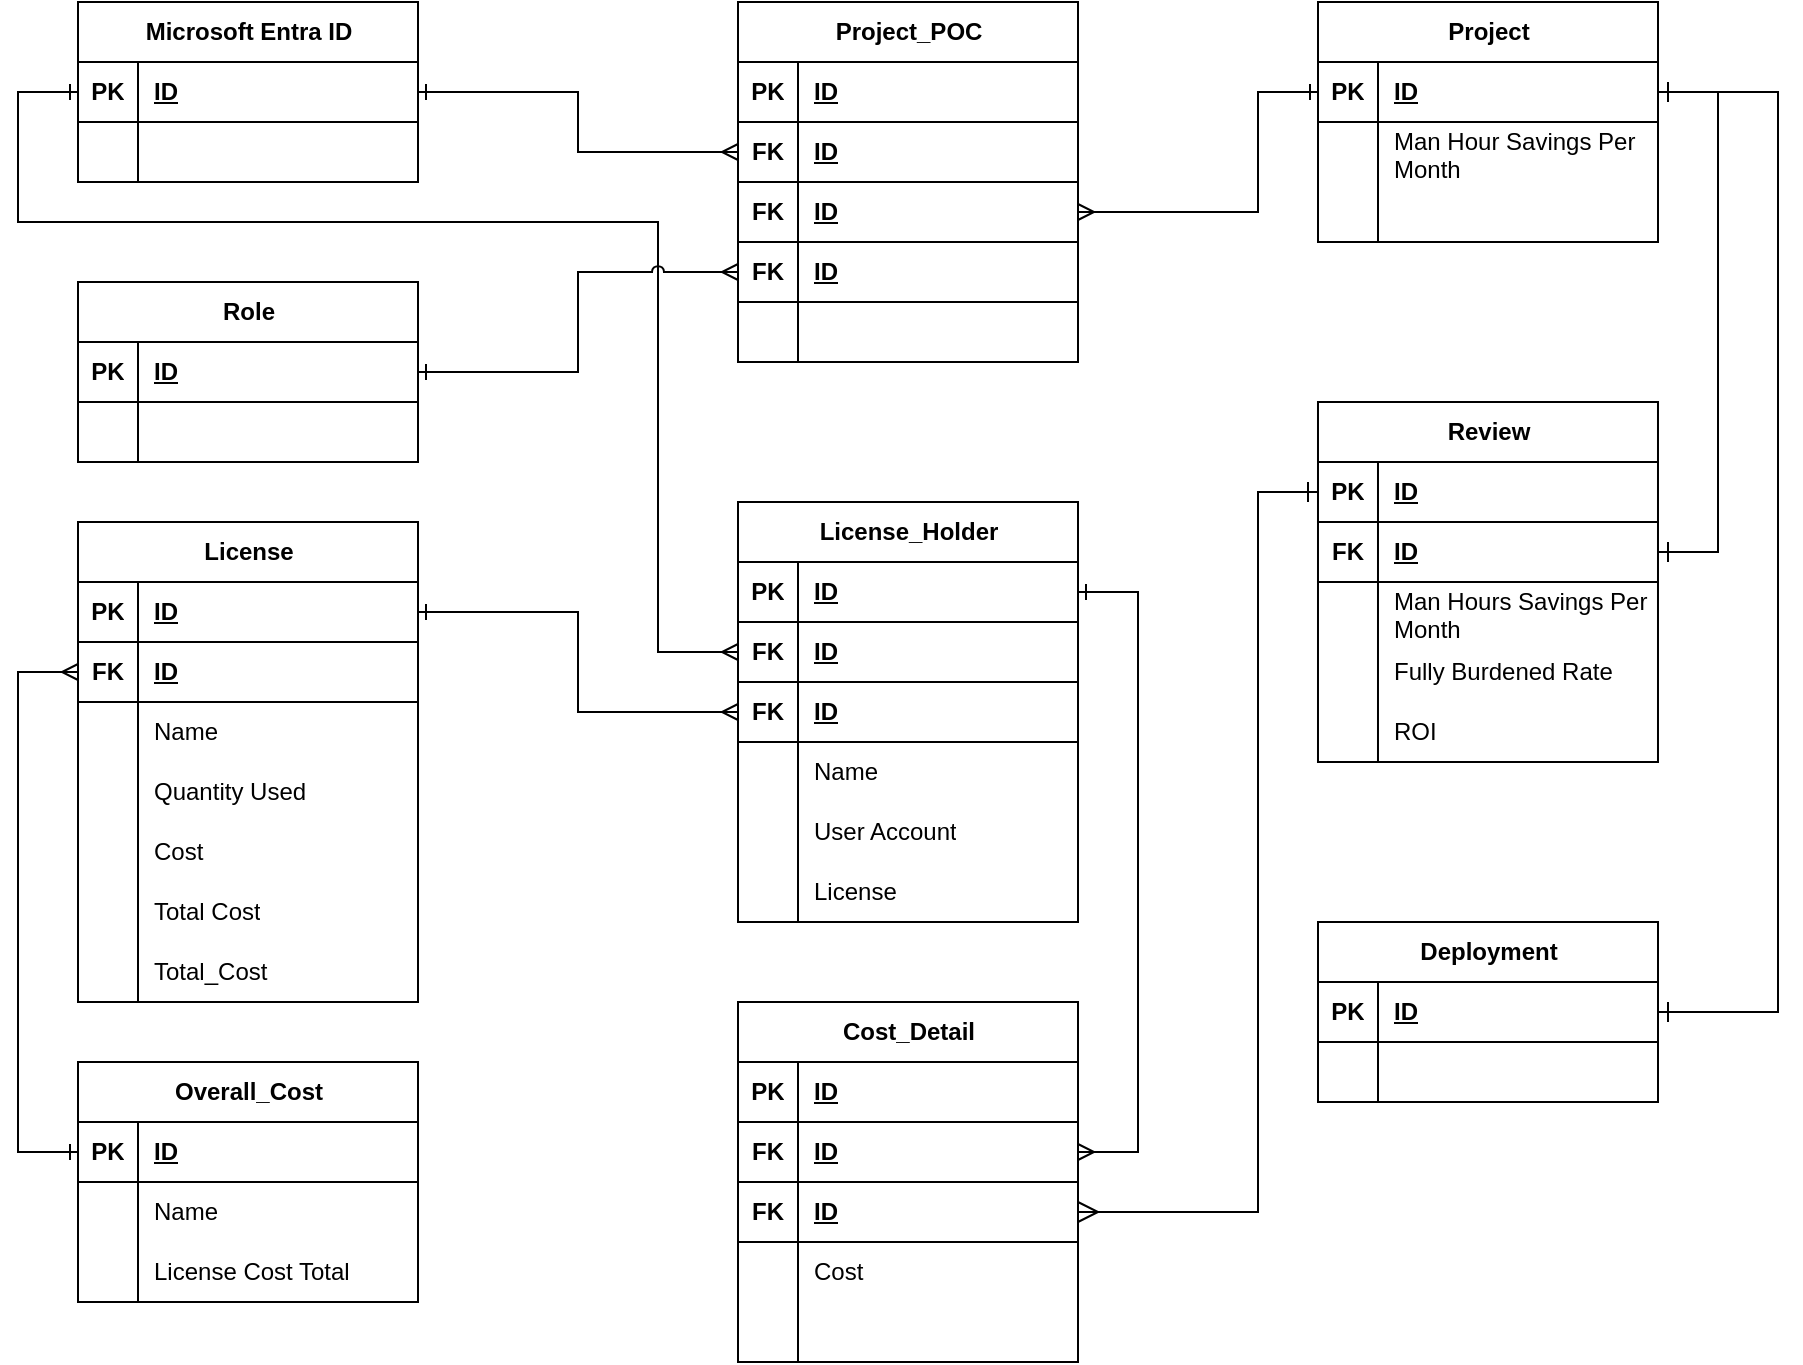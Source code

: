 <mxfile version="28.2.5">
  <diagram name="Option-3y" id="Oap9sGJUQqOdFi8RFt_q">
    <mxGraphModel dx="1584" dy="919" grid="1" gridSize="10" guides="1" tooltips="1" connect="1" arrows="1" fold="1" page="1" pageScale="1" pageWidth="1100" pageHeight="850" background="none" math="0" shadow="0">
      <root>
        <mxCell id="kl5ekgs0BU3b2zaonW8P-0" />
        <mxCell id="kl5ekgs0BU3b2zaonW8P-1" parent="kl5ekgs0BU3b2zaonW8P-0" />
        <mxCell id="kl5ekgs0BU3b2zaonW8P-2" value="Project" style="shape=table;startSize=30;container=1;collapsible=1;childLayout=tableLayout;fixedRows=1;rowLines=0;fontStyle=1;align=center;resizeLast=1;html=1;" parent="kl5ekgs0BU3b2zaonW8P-1" vertex="1">
          <mxGeometry x="690" y="40" width="170" height="120" as="geometry" />
        </mxCell>
        <mxCell id="kl5ekgs0BU3b2zaonW8P-3" value="" style="shape=tableRow;horizontal=0;startSize=0;swimlaneHead=0;swimlaneBody=0;fillColor=none;collapsible=0;dropTarget=0;points=[[0,0.5],[1,0.5]];portConstraint=eastwest;top=0;left=0;right=0;bottom=1;" parent="kl5ekgs0BU3b2zaonW8P-2" vertex="1">
          <mxGeometry y="30" width="170" height="30" as="geometry" />
        </mxCell>
        <mxCell id="kl5ekgs0BU3b2zaonW8P-4" value="PK" style="shape=partialRectangle;connectable=0;fillColor=none;top=0;left=0;bottom=0;right=0;fontStyle=1;overflow=hidden;whiteSpace=wrap;html=1;" parent="kl5ekgs0BU3b2zaonW8P-3" vertex="1">
          <mxGeometry width="30" height="30" as="geometry">
            <mxRectangle width="30" height="30" as="alternateBounds" />
          </mxGeometry>
        </mxCell>
        <mxCell id="kl5ekgs0BU3b2zaonW8P-5" value="ID" style="shape=partialRectangle;connectable=0;fillColor=none;top=0;left=0;bottom=0;right=0;align=left;spacingLeft=6;fontStyle=5;overflow=hidden;whiteSpace=wrap;html=1;" parent="kl5ekgs0BU3b2zaonW8P-3" vertex="1">
          <mxGeometry x="30" width="140" height="30" as="geometry">
            <mxRectangle width="140" height="30" as="alternateBounds" />
          </mxGeometry>
        </mxCell>
        <mxCell id="kl5ekgs0BU3b2zaonW8P-6" value="" style="shape=tableRow;horizontal=0;startSize=0;swimlaneHead=0;swimlaneBody=0;fillColor=none;collapsible=0;dropTarget=0;points=[[0,0.5],[1,0.5]];portConstraint=eastwest;top=0;left=0;right=0;bottom=0;" parent="kl5ekgs0BU3b2zaonW8P-2" vertex="1">
          <mxGeometry y="60" width="170" height="30" as="geometry" />
        </mxCell>
        <mxCell id="kl5ekgs0BU3b2zaonW8P-7" value="" style="shape=partialRectangle;connectable=0;fillColor=none;top=0;left=0;bottom=0;right=0;editable=1;overflow=hidden;whiteSpace=wrap;html=1;" parent="kl5ekgs0BU3b2zaonW8P-6" vertex="1">
          <mxGeometry width="30" height="30" as="geometry">
            <mxRectangle width="30" height="30" as="alternateBounds" />
          </mxGeometry>
        </mxCell>
        <mxCell id="kl5ekgs0BU3b2zaonW8P-8" value="Man Hour Savings Per Month" style="shape=partialRectangle;connectable=0;fillColor=none;top=0;left=0;bottom=0;right=0;align=left;spacingLeft=6;overflow=hidden;whiteSpace=wrap;html=1;" parent="kl5ekgs0BU3b2zaonW8P-6" vertex="1">
          <mxGeometry x="30" width="140" height="30" as="geometry">
            <mxRectangle width="140" height="30" as="alternateBounds" />
          </mxGeometry>
        </mxCell>
        <mxCell id="kl5ekgs0BU3b2zaonW8P-9" value="" style="shape=tableRow;horizontal=0;startSize=0;swimlaneHead=0;swimlaneBody=0;fillColor=none;collapsible=0;dropTarget=0;points=[[0,0.5],[1,0.5]];portConstraint=eastwest;top=0;left=0;right=0;bottom=0;" parent="kl5ekgs0BU3b2zaonW8P-2" vertex="1">
          <mxGeometry y="90" width="170" height="30" as="geometry" />
        </mxCell>
        <mxCell id="kl5ekgs0BU3b2zaonW8P-10" value="" style="shape=partialRectangle;connectable=0;fillColor=none;top=0;left=0;bottom=0;right=0;editable=1;overflow=hidden;whiteSpace=wrap;html=1;" parent="kl5ekgs0BU3b2zaonW8P-9" vertex="1">
          <mxGeometry width="30" height="30" as="geometry">
            <mxRectangle width="30" height="30" as="alternateBounds" />
          </mxGeometry>
        </mxCell>
        <mxCell id="kl5ekgs0BU3b2zaonW8P-11" value="" style="shape=partialRectangle;connectable=0;fillColor=none;top=0;left=0;bottom=0;right=0;align=left;spacingLeft=6;overflow=hidden;whiteSpace=wrap;html=1;" parent="kl5ekgs0BU3b2zaonW8P-9" vertex="1">
          <mxGeometry x="30" width="140" height="30" as="geometry">
            <mxRectangle width="140" height="30" as="alternateBounds" />
          </mxGeometry>
        </mxCell>
        <mxCell id="kl5ekgs0BU3b2zaonW8P-12" value="License" style="shape=table;startSize=30;container=1;collapsible=1;childLayout=tableLayout;fixedRows=1;rowLines=0;fontStyle=1;align=center;resizeLast=1;html=1;" parent="kl5ekgs0BU3b2zaonW8P-1" vertex="1">
          <mxGeometry x="70" y="300" width="170" height="240" as="geometry" />
        </mxCell>
        <mxCell id="kl5ekgs0BU3b2zaonW8P-13" value="" style="shape=tableRow;horizontal=0;startSize=0;swimlaneHead=0;swimlaneBody=0;fillColor=none;collapsible=0;dropTarget=0;points=[[0,0.5],[1,0.5]];portConstraint=eastwest;top=0;left=0;right=0;bottom=1;" parent="kl5ekgs0BU3b2zaonW8P-12" vertex="1">
          <mxGeometry y="30" width="170" height="30" as="geometry" />
        </mxCell>
        <mxCell id="kl5ekgs0BU3b2zaonW8P-14" value="PK" style="shape=partialRectangle;connectable=0;fillColor=none;top=0;left=0;bottom=0;right=0;fontStyle=1;overflow=hidden;whiteSpace=wrap;html=1;" parent="kl5ekgs0BU3b2zaonW8P-13" vertex="1">
          <mxGeometry width="30" height="30" as="geometry">
            <mxRectangle width="30" height="30" as="alternateBounds" />
          </mxGeometry>
        </mxCell>
        <mxCell id="kl5ekgs0BU3b2zaonW8P-15" value="ID" style="shape=partialRectangle;connectable=0;fillColor=none;top=0;left=0;bottom=0;right=0;align=left;spacingLeft=6;fontStyle=5;overflow=hidden;whiteSpace=wrap;html=1;" parent="kl5ekgs0BU3b2zaonW8P-13" vertex="1">
          <mxGeometry x="30" width="140" height="30" as="geometry">
            <mxRectangle width="140" height="30" as="alternateBounds" />
          </mxGeometry>
        </mxCell>
        <mxCell id="O_7zLC0j7dfPT_XWshvf-0" style="shape=tableRow;horizontal=0;startSize=0;swimlaneHead=0;swimlaneBody=0;fillColor=none;collapsible=0;dropTarget=0;points=[[0,0.5],[1,0.5]];portConstraint=eastwest;top=0;left=0;right=0;bottom=1;" parent="kl5ekgs0BU3b2zaonW8P-12" vertex="1">
          <mxGeometry y="60" width="170" height="30" as="geometry" />
        </mxCell>
        <mxCell id="O_7zLC0j7dfPT_XWshvf-1" value="FK" style="shape=partialRectangle;connectable=0;fillColor=none;top=0;left=0;bottom=0;right=0;fontStyle=1;overflow=hidden;whiteSpace=wrap;html=1;" parent="O_7zLC0j7dfPT_XWshvf-0" vertex="1">
          <mxGeometry width="30" height="30" as="geometry">
            <mxRectangle width="30" height="30" as="alternateBounds" />
          </mxGeometry>
        </mxCell>
        <mxCell id="O_7zLC0j7dfPT_XWshvf-2" value="ID" style="shape=partialRectangle;connectable=0;fillColor=none;top=0;left=0;bottom=0;right=0;align=left;spacingLeft=6;fontStyle=5;overflow=hidden;whiteSpace=wrap;html=1;" parent="O_7zLC0j7dfPT_XWshvf-0" vertex="1">
          <mxGeometry x="30" width="140" height="30" as="geometry">
            <mxRectangle width="140" height="30" as="alternateBounds" />
          </mxGeometry>
        </mxCell>
        <mxCell id="kl5ekgs0BU3b2zaonW8P-16" value="" style="shape=tableRow;horizontal=0;startSize=0;swimlaneHead=0;swimlaneBody=0;fillColor=none;collapsible=0;dropTarget=0;points=[[0,0.5],[1,0.5]];portConstraint=eastwest;top=0;left=0;right=0;bottom=0;" parent="kl5ekgs0BU3b2zaonW8P-12" vertex="1">
          <mxGeometry y="90" width="170" height="30" as="geometry" />
        </mxCell>
        <mxCell id="kl5ekgs0BU3b2zaonW8P-17" value="" style="shape=partialRectangle;connectable=0;fillColor=none;top=0;left=0;bottom=0;right=0;editable=1;overflow=hidden;whiteSpace=wrap;html=1;" parent="kl5ekgs0BU3b2zaonW8P-16" vertex="1">
          <mxGeometry width="30" height="30" as="geometry">
            <mxRectangle width="30" height="30" as="alternateBounds" />
          </mxGeometry>
        </mxCell>
        <mxCell id="kl5ekgs0BU3b2zaonW8P-18" value="Name" style="shape=partialRectangle;connectable=0;fillColor=none;top=0;left=0;bottom=0;right=0;align=left;spacingLeft=6;overflow=hidden;whiteSpace=wrap;html=1;" parent="kl5ekgs0BU3b2zaonW8P-16" vertex="1">
          <mxGeometry x="30" width="140" height="30" as="geometry">
            <mxRectangle width="140" height="30" as="alternateBounds" />
          </mxGeometry>
        </mxCell>
        <mxCell id="O_7zLC0j7dfPT_XWshvf-4" style="shape=tableRow;horizontal=0;startSize=0;swimlaneHead=0;swimlaneBody=0;fillColor=none;collapsible=0;dropTarget=0;points=[[0,0.5],[1,0.5]];portConstraint=eastwest;top=0;left=0;right=0;bottom=0;" parent="kl5ekgs0BU3b2zaonW8P-12" vertex="1">
          <mxGeometry y="120" width="170" height="30" as="geometry" />
        </mxCell>
        <mxCell id="O_7zLC0j7dfPT_XWshvf-5" style="shape=partialRectangle;connectable=0;fillColor=none;top=0;left=0;bottom=0;right=0;editable=1;overflow=hidden;whiteSpace=wrap;html=1;" parent="O_7zLC0j7dfPT_XWshvf-4" vertex="1">
          <mxGeometry width="30" height="30" as="geometry">
            <mxRectangle width="30" height="30" as="alternateBounds" />
          </mxGeometry>
        </mxCell>
        <mxCell id="O_7zLC0j7dfPT_XWshvf-6" value="Quantity Used" style="shape=partialRectangle;connectable=0;fillColor=none;top=0;left=0;bottom=0;right=0;align=left;spacingLeft=6;overflow=hidden;whiteSpace=wrap;html=1;" parent="O_7zLC0j7dfPT_XWshvf-4" vertex="1">
          <mxGeometry x="30" width="140" height="30" as="geometry">
            <mxRectangle width="140" height="30" as="alternateBounds" />
          </mxGeometry>
        </mxCell>
        <mxCell id="kl5ekgs0BU3b2zaonW8P-19" value="" style="shape=tableRow;horizontal=0;startSize=0;swimlaneHead=0;swimlaneBody=0;fillColor=none;collapsible=0;dropTarget=0;points=[[0,0.5],[1,0.5]];portConstraint=eastwest;top=0;left=0;right=0;bottom=0;" parent="kl5ekgs0BU3b2zaonW8P-12" vertex="1">
          <mxGeometry y="150" width="170" height="30" as="geometry" />
        </mxCell>
        <mxCell id="kl5ekgs0BU3b2zaonW8P-20" value="" style="shape=partialRectangle;connectable=0;fillColor=none;top=0;left=0;bottom=0;right=0;editable=1;overflow=hidden;whiteSpace=wrap;html=1;" parent="kl5ekgs0BU3b2zaonW8P-19" vertex="1">
          <mxGeometry width="30" height="30" as="geometry">
            <mxRectangle width="30" height="30" as="alternateBounds" />
          </mxGeometry>
        </mxCell>
        <mxCell id="kl5ekgs0BU3b2zaonW8P-21" value="Cost" style="shape=partialRectangle;connectable=0;fillColor=none;top=0;left=0;bottom=0;right=0;align=left;spacingLeft=6;overflow=hidden;whiteSpace=wrap;html=1;" parent="kl5ekgs0BU3b2zaonW8P-19" vertex="1">
          <mxGeometry x="30" width="140" height="30" as="geometry">
            <mxRectangle width="140" height="30" as="alternateBounds" />
          </mxGeometry>
        </mxCell>
        <mxCell id="O_7zLC0j7dfPT_XWshvf-10" style="shape=tableRow;horizontal=0;startSize=0;swimlaneHead=0;swimlaneBody=0;fillColor=none;collapsible=0;dropTarget=0;points=[[0,0.5],[1,0.5]];portConstraint=eastwest;top=0;left=0;right=0;bottom=0;" parent="kl5ekgs0BU3b2zaonW8P-12" vertex="1">
          <mxGeometry y="180" width="170" height="30" as="geometry" />
        </mxCell>
        <mxCell id="O_7zLC0j7dfPT_XWshvf-11" style="shape=partialRectangle;connectable=0;fillColor=none;top=0;left=0;bottom=0;right=0;editable=1;overflow=hidden;whiteSpace=wrap;html=1;" parent="O_7zLC0j7dfPT_XWshvf-10" vertex="1">
          <mxGeometry width="30" height="30" as="geometry">
            <mxRectangle width="30" height="30" as="alternateBounds" />
          </mxGeometry>
        </mxCell>
        <mxCell id="O_7zLC0j7dfPT_XWshvf-12" value="Total Cost" style="shape=partialRectangle;connectable=0;fillColor=none;top=0;left=0;bottom=0;right=0;align=left;spacingLeft=6;overflow=hidden;whiteSpace=wrap;html=1;" parent="O_7zLC0j7dfPT_XWshvf-10" vertex="1">
          <mxGeometry x="30" width="140" height="30" as="geometry">
            <mxRectangle width="140" height="30" as="alternateBounds" />
          </mxGeometry>
        </mxCell>
        <mxCell id="EAnNkLxhPNdxKwmUim1h-0" style="shape=tableRow;horizontal=0;startSize=0;swimlaneHead=0;swimlaneBody=0;fillColor=none;collapsible=0;dropTarget=0;points=[[0,0.5],[1,0.5]];portConstraint=eastwest;top=0;left=0;right=0;bottom=0;" parent="kl5ekgs0BU3b2zaonW8P-12" vertex="1">
          <mxGeometry y="210" width="170" height="30" as="geometry" />
        </mxCell>
        <mxCell id="EAnNkLxhPNdxKwmUim1h-1" style="shape=partialRectangle;connectable=0;fillColor=none;top=0;left=0;bottom=0;right=0;editable=1;overflow=hidden;whiteSpace=wrap;html=1;" parent="EAnNkLxhPNdxKwmUim1h-0" vertex="1">
          <mxGeometry width="30" height="30" as="geometry">
            <mxRectangle width="30" height="30" as="alternateBounds" />
          </mxGeometry>
        </mxCell>
        <mxCell id="EAnNkLxhPNdxKwmUim1h-2" value="Total_Cost" style="shape=partialRectangle;connectable=0;fillColor=none;top=0;left=0;bottom=0;right=0;align=left;spacingLeft=6;overflow=hidden;whiteSpace=wrap;html=1;" parent="EAnNkLxhPNdxKwmUim1h-0" vertex="1">
          <mxGeometry x="30" width="140" height="30" as="geometry">
            <mxRectangle width="140" height="30" as="alternateBounds" />
          </mxGeometry>
        </mxCell>
        <mxCell id="kl5ekgs0BU3b2zaonW8P-22" value="Cost_Detail" style="shape=table;startSize=30;container=1;collapsible=1;childLayout=tableLayout;fixedRows=1;rowLines=0;fontStyle=1;align=center;resizeLast=1;html=1;" parent="kl5ekgs0BU3b2zaonW8P-1" vertex="1">
          <mxGeometry x="400" y="540" width="170" height="180" as="geometry">
            <mxRectangle x="40" y="240" width="120" height="30" as="alternateBounds" />
          </mxGeometry>
        </mxCell>
        <mxCell id="kl5ekgs0BU3b2zaonW8P-23" value="" style="shape=tableRow;horizontal=0;startSize=0;swimlaneHead=0;swimlaneBody=0;fillColor=none;collapsible=0;dropTarget=0;points=[[0,0.5],[1,0.5]];portConstraint=eastwest;top=0;left=0;right=0;bottom=1;" parent="kl5ekgs0BU3b2zaonW8P-22" vertex="1">
          <mxGeometry y="30" width="170" height="30" as="geometry" />
        </mxCell>
        <mxCell id="kl5ekgs0BU3b2zaonW8P-24" value="PK" style="shape=partialRectangle;connectable=0;fillColor=none;top=0;left=0;bottom=0;right=0;fontStyle=1;overflow=hidden;whiteSpace=wrap;html=1;" parent="kl5ekgs0BU3b2zaonW8P-23" vertex="1">
          <mxGeometry width="30" height="30" as="geometry">
            <mxRectangle width="30" height="30" as="alternateBounds" />
          </mxGeometry>
        </mxCell>
        <mxCell id="kl5ekgs0BU3b2zaonW8P-25" value="ID" style="shape=partialRectangle;connectable=0;fillColor=none;top=0;left=0;bottom=0;right=0;align=left;spacingLeft=6;fontStyle=5;overflow=hidden;whiteSpace=wrap;html=1;" parent="kl5ekgs0BU3b2zaonW8P-23" vertex="1">
          <mxGeometry x="30" width="140" height="30" as="geometry">
            <mxRectangle width="140" height="30" as="alternateBounds" />
          </mxGeometry>
        </mxCell>
        <mxCell id="kl5ekgs0BU3b2zaonW8P-26" value="" style="shape=tableRow;horizontal=0;startSize=0;swimlaneHead=0;swimlaneBody=0;fillColor=none;collapsible=0;dropTarget=0;points=[[0,0.5],[1,0.5]];portConstraint=eastwest;top=0;left=0;right=0;bottom=1;" parent="kl5ekgs0BU3b2zaonW8P-22" vertex="1">
          <mxGeometry y="60" width="170" height="30" as="geometry" />
        </mxCell>
        <mxCell id="kl5ekgs0BU3b2zaonW8P-27" value="FK" style="shape=partialRectangle;connectable=0;fillColor=none;top=0;left=0;bottom=0;right=0;fontStyle=1;overflow=hidden;whiteSpace=wrap;html=1;" parent="kl5ekgs0BU3b2zaonW8P-26" vertex="1">
          <mxGeometry width="30" height="30" as="geometry">
            <mxRectangle width="30" height="30" as="alternateBounds" />
          </mxGeometry>
        </mxCell>
        <mxCell id="kl5ekgs0BU3b2zaonW8P-28" value="ID" style="shape=partialRectangle;connectable=0;fillColor=none;top=0;left=0;bottom=0;right=0;align=left;spacingLeft=6;fontStyle=5;overflow=hidden;whiteSpace=wrap;html=1;" parent="kl5ekgs0BU3b2zaonW8P-26" vertex="1">
          <mxGeometry x="30" width="140" height="30" as="geometry">
            <mxRectangle width="140" height="30" as="alternateBounds" />
          </mxGeometry>
        </mxCell>
        <mxCell id="kl5ekgs0BU3b2zaonW8P-35" style="shape=tableRow;horizontal=0;startSize=0;swimlaneHead=0;swimlaneBody=0;fillColor=none;collapsible=0;dropTarget=0;points=[[0,0.5],[1,0.5]];portConstraint=eastwest;top=0;left=0;right=0;bottom=1;" parent="kl5ekgs0BU3b2zaonW8P-22" vertex="1">
          <mxGeometry y="90" width="170" height="30" as="geometry" />
        </mxCell>
        <mxCell id="kl5ekgs0BU3b2zaonW8P-36" value="FK" style="shape=partialRectangle;connectable=0;fillColor=none;top=0;left=0;bottom=0;right=0;fontStyle=1;overflow=hidden;whiteSpace=wrap;html=1;" parent="kl5ekgs0BU3b2zaonW8P-35" vertex="1">
          <mxGeometry width="30" height="30" as="geometry">
            <mxRectangle width="30" height="30" as="alternateBounds" />
          </mxGeometry>
        </mxCell>
        <mxCell id="kl5ekgs0BU3b2zaonW8P-37" value="ID" style="shape=partialRectangle;connectable=0;fillColor=none;top=0;left=0;bottom=0;right=0;align=left;spacingLeft=6;fontStyle=5;overflow=hidden;whiteSpace=wrap;html=1;" parent="kl5ekgs0BU3b2zaonW8P-35" vertex="1">
          <mxGeometry x="30" width="140" height="30" as="geometry">
            <mxRectangle width="140" height="30" as="alternateBounds" />
          </mxGeometry>
        </mxCell>
        <mxCell id="kl5ekgs0BU3b2zaonW8P-38" style="shape=tableRow;horizontal=0;startSize=0;swimlaneHead=0;swimlaneBody=0;fillColor=none;collapsible=0;dropTarget=0;points=[[0,0.5],[1,0.5]];portConstraint=eastwest;top=0;left=0;right=0;bottom=0;" parent="kl5ekgs0BU3b2zaonW8P-22" vertex="1">
          <mxGeometry y="120" width="170" height="30" as="geometry" />
        </mxCell>
        <mxCell id="kl5ekgs0BU3b2zaonW8P-39" style="shape=partialRectangle;connectable=0;fillColor=none;top=0;left=0;bottom=0;right=0;editable=1;overflow=hidden;whiteSpace=wrap;html=1;" parent="kl5ekgs0BU3b2zaonW8P-38" vertex="1">
          <mxGeometry width="30" height="30" as="geometry">
            <mxRectangle width="30" height="30" as="alternateBounds" />
          </mxGeometry>
        </mxCell>
        <mxCell id="kl5ekgs0BU3b2zaonW8P-40" value="Cost" style="shape=partialRectangle;connectable=0;fillColor=none;top=0;left=0;bottom=0;right=0;align=left;spacingLeft=6;overflow=hidden;whiteSpace=wrap;html=1;" parent="kl5ekgs0BU3b2zaonW8P-38" vertex="1">
          <mxGeometry x="30" width="140" height="30" as="geometry">
            <mxRectangle width="140" height="30" as="alternateBounds" />
          </mxGeometry>
        </mxCell>
        <mxCell id="oGT5LIUMGiQU9LV2iAEm-4" style="shape=tableRow;horizontal=0;startSize=0;swimlaneHead=0;swimlaneBody=0;fillColor=none;collapsible=0;dropTarget=0;points=[[0,0.5],[1,0.5]];portConstraint=eastwest;top=0;left=0;right=0;bottom=0;" vertex="1" parent="kl5ekgs0BU3b2zaonW8P-22">
          <mxGeometry y="150" width="170" height="30" as="geometry" />
        </mxCell>
        <mxCell id="oGT5LIUMGiQU9LV2iAEm-5" style="shape=partialRectangle;connectable=0;fillColor=none;top=0;left=0;bottom=0;right=0;editable=1;overflow=hidden;whiteSpace=wrap;html=1;" vertex="1" parent="oGT5LIUMGiQU9LV2iAEm-4">
          <mxGeometry width="30" height="30" as="geometry">
            <mxRectangle width="30" height="30" as="alternateBounds" />
          </mxGeometry>
        </mxCell>
        <mxCell id="oGT5LIUMGiQU9LV2iAEm-6" style="shape=partialRectangle;connectable=0;fillColor=none;top=0;left=0;bottom=0;right=0;align=left;spacingLeft=6;overflow=hidden;whiteSpace=wrap;html=1;" vertex="1" parent="oGT5LIUMGiQU9LV2iAEm-4">
          <mxGeometry x="30" width="140" height="30" as="geometry">
            <mxRectangle width="140" height="30" as="alternateBounds" />
          </mxGeometry>
        </mxCell>
        <mxCell id="kl5ekgs0BU3b2zaonW8P-41" value="Microsoft Entra ID" style="shape=table;startSize=30;container=1;collapsible=1;childLayout=tableLayout;fixedRows=1;rowLines=0;fontStyle=1;align=center;resizeLast=1;html=1;" parent="kl5ekgs0BU3b2zaonW8P-1" vertex="1">
          <mxGeometry x="70" y="40" width="170" height="90" as="geometry" />
        </mxCell>
        <mxCell id="kl5ekgs0BU3b2zaonW8P-42" value="" style="shape=tableRow;horizontal=0;startSize=0;swimlaneHead=0;swimlaneBody=0;fillColor=none;collapsible=0;dropTarget=0;points=[[0,0.5],[1,0.5]];portConstraint=eastwest;top=0;left=0;right=0;bottom=1;" parent="kl5ekgs0BU3b2zaonW8P-41" vertex="1">
          <mxGeometry y="30" width="170" height="30" as="geometry" />
        </mxCell>
        <mxCell id="kl5ekgs0BU3b2zaonW8P-43" value="PK" style="shape=partialRectangle;connectable=0;fillColor=none;top=0;left=0;bottom=0;right=0;fontStyle=1;overflow=hidden;whiteSpace=wrap;html=1;" parent="kl5ekgs0BU3b2zaonW8P-42" vertex="1">
          <mxGeometry width="30" height="30" as="geometry">
            <mxRectangle width="30" height="30" as="alternateBounds" />
          </mxGeometry>
        </mxCell>
        <mxCell id="kl5ekgs0BU3b2zaonW8P-44" value="ID" style="shape=partialRectangle;connectable=0;fillColor=none;top=0;left=0;bottom=0;right=0;align=left;spacingLeft=6;fontStyle=5;overflow=hidden;whiteSpace=wrap;html=1;" parent="kl5ekgs0BU3b2zaonW8P-42" vertex="1">
          <mxGeometry x="30" width="140" height="30" as="geometry">
            <mxRectangle width="140" height="30" as="alternateBounds" />
          </mxGeometry>
        </mxCell>
        <mxCell id="kl5ekgs0BU3b2zaonW8P-48" value="" style="shape=tableRow;horizontal=0;startSize=0;swimlaneHead=0;swimlaneBody=0;fillColor=none;collapsible=0;dropTarget=0;points=[[0,0.5],[1,0.5]];portConstraint=eastwest;top=0;left=0;right=0;bottom=0;" parent="kl5ekgs0BU3b2zaonW8P-41" vertex="1">
          <mxGeometry y="60" width="170" height="30" as="geometry" />
        </mxCell>
        <mxCell id="kl5ekgs0BU3b2zaonW8P-49" value="" style="shape=partialRectangle;connectable=0;fillColor=none;top=0;left=0;bottom=0;right=0;editable=1;overflow=hidden;whiteSpace=wrap;html=1;" parent="kl5ekgs0BU3b2zaonW8P-48" vertex="1">
          <mxGeometry width="30" height="30" as="geometry">
            <mxRectangle width="30" height="30" as="alternateBounds" />
          </mxGeometry>
        </mxCell>
        <mxCell id="kl5ekgs0BU3b2zaonW8P-50" value="" style="shape=partialRectangle;connectable=0;fillColor=none;top=0;left=0;bottom=0;right=0;align=left;spacingLeft=6;overflow=hidden;whiteSpace=wrap;html=1;" parent="kl5ekgs0BU3b2zaonW8P-48" vertex="1">
          <mxGeometry x="30" width="140" height="30" as="geometry">
            <mxRectangle width="140" height="30" as="alternateBounds" />
          </mxGeometry>
        </mxCell>
        <mxCell id="kl5ekgs0BU3b2zaonW8P-51" value="Deployment" style="shape=table;startSize=30;container=1;collapsible=1;childLayout=tableLayout;fixedRows=1;rowLines=0;fontStyle=1;align=center;resizeLast=1;html=1;" parent="kl5ekgs0BU3b2zaonW8P-1" vertex="1">
          <mxGeometry x="690" y="500" width="170" height="90" as="geometry">
            <mxRectangle x="40" y="240" width="120" height="30" as="alternateBounds" />
          </mxGeometry>
        </mxCell>
        <mxCell id="kl5ekgs0BU3b2zaonW8P-52" style="shape=tableRow;horizontal=0;startSize=0;swimlaneHead=0;swimlaneBody=0;fillColor=none;collapsible=0;dropTarget=0;points=[[0,0.5],[1,0.5]];portConstraint=eastwest;top=0;left=0;right=0;bottom=1;" parent="kl5ekgs0BU3b2zaonW8P-51" vertex="1">
          <mxGeometry y="30" width="170" height="30" as="geometry" />
        </mxCell>
        <mxCell id="kl5ekgs0BU3b2zaonW8P-53" value="PK" style="shape=partialRectangle;connectable=0;fillColor=none;top=0;left=0;bottom=0;right=0;fontStyle=1;overflow=hidden;whiteSpace=wrap;html=1;" parent="kl5ekgs0BU3b2zaonW8P-52" vertex="1">
          <mxGeometry width="30" height="30" as="geometry">
            <mxRectangle width="30" height="30" as="alternateBounds" />
          </mxGeometry>
        </mxCell>
        <mxCell id="kl5ekgs0BU3b2zaonW8P-54" value="ID" style="shape=partialRectangle;connectable=0;fillColor=none;top=0;left=0;bottom=0;right=0;align=left;spacingLeft=6;fontStyle=5;overflow=hidden;whiteSpace=wrap;html=1;" parent="kl5ekgs0BU3b2zaonW8P-52" vertex="1">
          <mxGeometry x="30" width="140" height="30" as="geometry">
            <mxRectangle width="140" height="30" as="alternateBounds" />
          </mxGeometry>
        </mxCell>
        <mxCell id="kl5ekgs0BU3b2zaonW8P-61" value="" style="shape=tableRow;horizontal=0;startSize=0;swimlaneHead=0;swimlaneBody=0;fillColor=none;collapsible=0;dropTarget=0;points=[[0,0.5],[1,0.5]];portConstraint=eastwest;top=0;left=0;right=0;bottom=0;" parent="kl5ekgs0BU3b2zaonW8P-51" vertex="1">
          <mxGeometry y="60" width="170" height="30" as="geometry" />
        </mxCell>
        <mxCell id="kl5ekgs0BU3b2zaonW8P-62" value="" style="shape=partialRectangle;connectable=0;fillColor=none;top=0;left=0;bottom=0;right=0;editable=1;overflow=hidden;whiteSpace=wrap;html=1;" parent="kl5ekgs0BU3b2zaonW8P-61" vertex="1">
          <mxGeometry width="30" height="30" as="geometry">
            <mxRectangle width="30" height="30" as="alternateBounds" />
          </mxGeometry>
        </mxCell>
        <mxCell id="kl5ekgs0BU3b2zaonW8P-63" value="" style="shape=partialRectangle;connectable=0;fillColor=none;top=0;left=0;bottom=0;right=0;align=left;spacingLeft=6;overflow=hidden;whiteSpace=wrap;html=1;" parent="kl5ekgs0BU3b2zaonW8P-61" vertex="1">
          <mxGeometry x="30" width="140" height="30" as="geometry">
            <mxRectangle width="140" height="30" as="alternateBounds" />
          </mxGeometry>
        </mxCell>
        <mxCell id="kl5ekgs0BU3b2zaonW8P-64" style="edgeStyle=orthogonalEdgeStyle;rounded=0;orthogonalLoop=1;jettySize=auto;html=1;exitX=1;exitY=0.5;exitDx=0;exitDy=0;endArrow=ERone;endFill=0;startArrow=ERmany;startFill=0;entryX=1;entryY=0.5;entryDx=0;entryDy=0;" parent="kl5ekgs0BU3b2zaonW8P-1" source="kl5ekgs0BU3b2zaonW8P-26" target="ROMQ_5JX6WxLcZX3fggJ-10" edge="1">
          <mxGeometry relative="1" as="geometry">
            <mxPoint x="615.06" y="550" as="sourcePoint" />
            <mxPoint x="690" y="330" as="targetPoint" />
            <Array as="points">
              <mxPoint x="600" y="615" />
              <mxPoint x="600" y="335" />
            </Array>
          </mxGeometry>
        </mxCell>
        <mxCell id="kl5ekgs0BU3b2zaonW8P-65" style="edgeStyle=orthogonalEdgeStyle;rounded=0;orthogonalLoop=1;jettySize=auto;html=1;endArrow=ERone;endFill=0;startArrow=ERmany;startFill=0;exitX=0;exitY=0.5;exitDx=0;exitDy=0;strokeColor=default;jumpStyle=arc;entryX=0;entryY=0.5;entryDx=0;entryDy=0;" parent="kl5ekgs0BU3b2zaonW8P-1" source="ROMQ_5JX6WxLcZX3fggJ-19" target="kl5ekgs0BU3b2zaonW8P-42" edge="1">
          <mxGeometry relative="1" as="geometry">
            <Array as="points">
              <mxPoint x="360" y="365" />
              <mxPoint x="360" y="150" />
              <mxPoint x="40" y="150" />
              <mxPoint x="40" y="85" />
            </Array>
            <mxPoint x="40" y="160" as="targetPoint" />
          </mxGeometry>
        </mxCell>
        <mxCell id="kl5ekgs0BU3b2zaonW8P-66" value="Review" style="shape=table;startSize=30;container=1;collapsible=1;childLayout=tableLayout;fixedRows=1;rowLines=0;fontStyle=1;align=center;resizeLast=1;html=1;" parent="kl5ekgs0BU3b2zaonW8P-1" vertex="1">
          <mxGeometry x="689.996" y="240" width="170" height="180" as="geometry" />
        </mxCell>
        <mxCell id="kl5ekgs0BU3b2zaonW8P-67" value="" style="shape=tableRow;horizontal=0;startSize=0;swimlaneHead=0;swimlaneBody=0;fillColor=none;collapsible=0;dropTarget=0;points=[[0,0.5],[1,0.5]];portConstraint=eastwest;top=0;left=0;right=0;bottom=1;" parent="kl5ekgs0BU3b2zaonW8P-66" vertex="1">
          <mxGeometry y="30" width="170" height="30" as="geometry" />
        </mxCell>
        <mxCell id="kl5ekgs0BU3b2zaonW8P-68" value="PK" style="shape=partialRectangle;connectable=0;fillColor=none;top=0;left=0;bottom=0;right=0;fontStyle=1;overflow=hidden;whiteSpace=wrap;html=1;" parent="kl5ekgs0BU3b2zaonW8P-67" vertex="1">
          <mxGeometry width="30" height="30" as="geometry">
            <mxRectangle width="30" height="30" as="alternateBounds" />
          </mxGeometry>
        </mxCell>
        <mxCell id="kl5ekgs0BU3b2zaonW8P-69" value="ID" style="shape=partialRectangle;connectable=0;fillColor=none;top=0;left=0;bottom=0;right=0;align=left;spacingLeft=6;fontStyle=5;overflow=hidden;whiteSpace=wrap;html=1;" parent="kl5ekgs0BU3b2zaonW8P-67" vertex="1">
          <mxGeometry x="30" width="140" height="30" as="geometry">
            <mxRectangle width="140" height="30" as="alternateBounds" />
          </mxGeometry>
        </mxCell>
        <mxCell id="ROMQ_5JX6WxLcZX3fggJ-0" style="shape=tableRow;horizontal=0;startSize=0;swimlaneHead=0;swimlaneBody=0;fillColor=none;collapsible=0;dropTarget=0;points=[[0,0.5],[1,0.5]];portConstraint=eastwest;top=0;left=0;right=0;bottom=1;" parent="kl5ekgs0BU3b2zaonW8P-66" vertex="1">
          <mxGeometry y="60" width="170" height="30" as="geometry" />
        </mxCell>
        <mxCell id="ROMQ_5JX6WxLcZX3fggJ-1" value="FK" style="shape=partialRectangle;connectable=0;fillColor=none;top=0;left=0;bottom=0;right=0;fontStyle=1;overflow=hidden;whiteSpace=wrap;html=1;" parent="ROMQ_5JX6WxLcZX3fggJ-0" vertex="1">
          <mxGeometry width="30" height="30" as="geometry">
            <mxRectangle width="30" height="30" as="alternateBounds" />
          </mxGeometry>
        </mxCell>
        <mxCell id="ROMQ_5JX6WxLcZX3fggJ-2" value="ID" style="shape=partialRectangle;connectable=0;fillColor=none;top=0;left=0;bottom=0;right=0;align=left;spacingLeft=6;fontStyle=5;overflow=hidden;whiteSpace=wrap;html=1;" parent="ROMQ_5JX6WxLcZX3fggJ-0" vertex="1">
          <mxGeometry x="30" width="140" height="30" as="geometry">
            <mxRectangle width="140" height="30" as="alternateBounds" />
          </mxGeometry>
        </mxCell>
        <mxCell id="oGT5LIUMGiQU9LV2iAEm-0" style="shape=tableRow;horizontal=0;startSize=0;swimlaneHead=0;swimlaneBody=0;fillColor=none;collapsible=0;dropTarget=0;points=[[0,0.5],[1,0.5]];portConstraint=eastwest;top=0;left=0;right=0;bottom=0;" vertex="1" parent="kl5ekgs0BU3b2zaonW8P-66">
          <mxGeometry y="90" width="170" height="30" as="geometry" />
        </mxCell>
        <mxCell id="oGT5LIUMGiQU9LV2iAEm-1" style="shape=partialRectangle;connectable=0;fillColor=none;top=0;left=0;bottom=0;right=0;editable=1;overflow=hidden;whiteSpace=wrap;html=1;" vertex="1" parent="oGT5LIUMGiQU9LV2iAEm-0">
          <mxGeometry width="30" height="30" as="geometry">
            <mxRectangle width="30" height="30" as="alternateBounds" />
          </mxGeometry>
        </mxCell>
        <mxCell id="oGT5LIUMGiQU9LV2iAEm-2" value="Man Hours Savings Per Month" style="shape=partialRectangle;connectable=0;fillColor=none;top=0;left=0;bottom=0;right=0;align=left;spacingLeft=6;overflow=hidden;whiteSpace=wrap;html=1;" vertex="1" parent="oGT5LIUMGiQU9LV2iAEm-0">
          <mxGeometry x="30" width="140" height="30" as="geometry">
            <mxRectangle width="140" height="30" as="alternateBounds" />
          </mxGeometry>
        </mxCell>
        <mxCell id="kl5ekgs0BU3b2zaonW8P-70" value="" style="shape=tableRow;horizontal=0;startSize=0;swimlaneHead=0;swimlaneBody=0;fillColor=none;collapsible=0;dropTarget=0;points=[[0,0.5],[1,0.5]];portConstraint=eastwest;top=0;left=0;right=0;bottom=0;" parent="kl5ekgs0BU3b2zaonW8P-66" vertex="1">
          <mxGeometry y="120" width="170" height="30" as="geometry" />
        </mxCell>
        <mxCell id="kl5ekgs0BU3b2zaonW8P-71" value="" style="shape=partialRectangle;connectable=0;fillColor=none;top=0;left=0;bottom=0;right=0;editable=1;overflow=hidden;whiteSpace=wrap;html=1;" parent="kl5ekgs0BU3b2zaonW8P-70" vertex="1">
          <mxGeometry width="30" height="30" as="geometry">
            <mxRectangle width="30" height="30" as="alternateBounds" />
          </mxGeometry>
        </mxCell>
        <mxCell id="kl5ekgs0BU3b2zaonW8P-72" value="Fully Burdened Rate" style="shape=partialRectangle;connectable=0;fillColor=none;top=0;left=0;bottom=0;right=0;align=left;spacingLeft=6;overflow=hidden;whiteSpace=wrap;html=1;" parent="kl5ekgs0BU3b2zaonW8P-70" vertex="1">
          <mxGeometry x="30" width="140" height="30" as="geometry">
            <mxRectangle width="140" height="30" as="alternateBounds" />
          </mxGeometry>
        </mxCell>
        <mxCell id="kl5ekgs0BU3b2zaonW8P-73" style="shape=tableRow;horizontal=0;startSize=0;swimlaneHead=0;swimlaneBody=0;fillColor=none;collapsible=0;dropTarget=0;points=[[0,0.5],[1,0.5]];portConstraint=eastwest;top=0;left=0;right=0;bottom=0;" parent="kl5ekgs0BU3b2zaonW8P-66" vertex="1">
          <mxGeometry y="150" width="170" height="30" as="geometry" />
        </mxCell>
        <mxCell id="kl5ekgs0BU3b2zaonW8P-74" style="shape=partialRectangle;connectable=0;fillColor=none;top=0;left=0;bottom=0;right=0;editable=1;overflow=hidden;whiteSpace=wrap;html=1;" parent="kl5ekgs0BU3b2zaonW8P-73" vertex="1">
          <mxGeometry width="30" height="30" as="geometry">
            <mxRectangle width="30" height="30" as="alternateBounds" />
          </mxGeometry>
        </mxCell>
        <mxCell id="kl5ekgs0BU3b2zaonW8P-75" value="ROI" style="shape=partialRectangle;connectable=0;fillColor=none;top=0;left=0;bottom=0;right=0;align=left;spacingLeft=6;overflow=hidden;whiteSpace=wrap;html=1;" parent="kl5ekgs0BU3b2zaonW8P-73" vertex="1">
          <mxGeometry x="30" width="140" height="30" as="geometry">
            <mxRectangle width="140" height="30" as="alternateBounds" />
          </mxGeometry>
        </mxCell>
        <mxCell id="kl5ekgs0BU3b2zaonW8P-89" value="Project_POC" style="shape=table;startSize=30;container=1;collapsible=1;childLayout=tableLayout;fixedRows=1;rowLines=0;fontStyle=1;align=center;resizeLast=1;html=1;" parent="kl5ekgs0BU3b2zaonW8P-1" vertex="1">
          <mxGeometry x="400" y="40" width="170" height="180" as="geometry" />
        </mxCell>
        <mxCell id="kl5ekgs0BU3b2zaonW8P-90" value="" style="shape=tableRow;horizontal=0;startSize=0;swimlaneHead=0;swimlaneBody=0;fillColor=none;collapsible=0;dropTarget=0;points=[[0,0.5],[1,0.5]];portConstraint=eastwest;top=0;left=0;right=0;bottom=1;" parent="kl5ekgs0BU3b2zaonW8P-89" vertex="1">
          <mxGeometry y="30" width="170" height="30" as="geometry" />
        </mxCell>
        <mxCell id="kl5ekgs0BU3b2zaonW8P-91" value="PK" style="shape=partialRectangle;connectable=0;fillColor=none;top=0;left=0;bottom=0;right=0;fontStyle=1;overflow=hidden;whiteSpace=wrap;html=1;" parent="kl5ekgs0BU3b2zaonW8P-90" vertex="1">
          <mxGeometry width="30" height="30" as="geometry">
            <mxRectangle width="30" height="30" as="alternateBounds" />
          </mxGeometry>
        </mxCell>
        <mxCell id="kl5ekgs0BU3b2zaonW8P-92" value="ID" style="shape=partialRectangle;connectable=0;fillColor=none;top=0;left=0;bottom=0;right=0;align=left;spacingLeft=6;fontStyle=5;overflow=hidden;whiteSpace=wrap;html=1;" parent="kl5ekgs0BU3b2zaonW8P-90" vertex="1">
          <mxGeometry x="30" width="140" height="30" as="geometry">
            <mxRectangle width="140" height="30" as="alternateBounds" />
          </mxGeometry>
        </mxCell>
        <mxCell id="kl5ekgs0BU3b2zaonW8P-93" style="shape=tableRow;horizontal=0;startSize=0;swimlaneHead=0;swimlaneBody=0;fillColor=none;collapsible=0;dropTarget=0;points=[[0,0.5],[1,0.5]];portConstraint=eastwest;top=0;left=0;right=0;bottom=1;" parent="kl5ekgs0BU3b2zaonW8P-89" vertex="1">
          <mxGeometry y="60" width="170" height="30" as="geometry" />
        </mxCell>
        <mxCell id="kl5ekgs0BU3b2zaonW8P-94" value="FK" style="shape=partialRectangle;connectable=0;fillColor=none;top=0;left=0;bottom=0;right=0;fontStyle=1;overflow=hidden;whiteSpace=wrap;html=1;" parent="kl5ekgs0BU3b2zaonW8P-93" vertex="1">
          <mxGeometry width="30" height="30" as="geometry">
            <mxRectangle width="30" height="30" as="alternateBounds" />
          </mxGeometry>
        </mxCell>
        <mxCell id="kl5ekgs0BU3b2zaonW8P-95" value="ID" style="shape=partialRectangle;connectable=0;fillColor=none;top=0;left=0;bottom=0;right=0;align=left;spacingLeft=6;fontStyle=5;overflow=hidden;whiteSpace=wrap;html=1;" parent="kl5ekgs0BU3b2zaonW8P-93" vertex="1">
          <mxGeometry x="30" width="140" height="30" as="geometry">
            <mxRectangle width="140" height="30" as="alternateBounds" />
          </mxGeometry>
        </mxCell>
        <mxCell id="kl5ekgs0BU3b2zaonW8P-96" style="shape=tableRow;horizontal=0;startSize=0;swimlaneHead=0;swimlaneBody=0;fillColor=none;collapsible=0;dropTarget=0;points=[[0,0.5],[1,0.5]];portConstraint=eastwest;top=0;left=0;right=0;bottom=1;" parent="kl5ekgs0BU3b2zaonW8P-89" vertex="1">
          <mxGeometry y="90" width="170" height="30" as="geometry" />
        </mxCell>
        <mxCell id="kl5ekgs0BU3b2zaonW8P-97" value="FK" style="shape=partialRectangle;connectable=0;fillColor=none;top=0;left=0;bottom=0;right=0;fontStyle=1;overflow=hidden;whiteSpace=wrap;html=1;" parent="kl5ekgs0BU3b2zaonW8P-96" vertex="1">
          <mxGeometry width="30" height="30" as="geometry">
            <mxRectangle width="30" height="30" as="alternateBounds" />
          </mxGeometry>
        </mxCell>
        <mxCell id="kl5ekgs0BU3b2zaonW8P-98" value="ID" style="shape=partialRectangle;connectable=0;fillColor=none;top=0;left=0;bottom=0;right=0;align=left;spacingLeft=6;fontStyle=5;overflow=hidden;whiteSpace=wrap;html=1;" parent="kl5ekgs0BU3b2zaonW8P-96" vertex="1">
          <mxGeometry x="30" width="140" height="30" as="geometry">
            <mxRectangle width="140" height="30" as="alternateBounds" />
          </mxGeometry>
        </mxCell>
        <mxCell id="kl5ekgs0BU3b2zaonW8P-99" style="shape=tableRow;horizontal=0;startSize=0;swimlaneHead=0;swimlaneBody=0;fillColor=none;collapsible=0;dropTarget=0;points=[[0,0.5],[1,0.5]];portConstraint=eastwest;top=0;left=0;right=0;bottom=1;" parent="kl5ekgs0BU3b2zaonW8P-89" vertex="1">
          <mxGeometry y="120" width="170" height="30" as="geometry" />
        </mxCell>
        <mxCell id="kl5ekgs0BU3b2zaonW8P-100" value="FK" style="shape=partialRectangle;connectable=0;fillColor=none;top=0;left=0;bottom=0;right=0;fontStyle=1;overflow=hidden;whiteSpace=wrap;html=1;" parent="kl5ekgs0BU3b2zaonW8P-99" vertex="1">
          <mxGeometry width="30" height="30" as="geometry">
            <mxRectangle width="30" height="30" as="alternateBounds" />
          </mxGeometry>
        </mxCell>
        <mxCell id="kl5ekgs0BU3b2zaonW8P-101" value="ID" style="shape=partialRectangle;connectable=0;fillColor=none;top=0;left=0;bottom=0;right=0;align=left;spacingLeft=6;fontStyle=5;overflow=hidden;whiteSpace=wrap;html=1;" parent="kl5ekgs0BU3b2zaonW8P-99" vertex="1">
          <mxGeometry x="30" width="140" height="30" as="geometry">
            <mxRectangle width="140" height="30" as="alternateBounds" />
          </mxGeometry>
        </mxCell>
        <mxCell id="9oTdIF516ZNCstuJufUI-0" style="shape=tableRow;horizontal=0;startSize=0;swimlaneHead=0;swimlaneBody=0;fillColor=none;collapsible=0;dropTarget=0;points=[[0,0.5],[1,0.5]];portConstraint=eastwest;top=0;left=0;right=0;bottom=1;" parent="kl5ekgs0BU3b2zaonW8P-89" vertex="1">
          <mxGeometry y="150" width="170" height="30" as="geometry" />
        </mxCell>
        <mxCell id="9oTdIF516ZNCstuJufUI-1" style="shape=partialRectangle;connectable=0;fillColor=none;top=0;left=0;bottom=0;right=0;fontStyle=1;overflow=hidden;whiteSpace=wrap;html=1;" parent="9oTdIF516ZNCstuJufUI-0" vertex="1">
          <mxGeometry width="30" height="30" as="geometry">
            <mxRectangle width="30" height="30" as="alternateBounds" />
          </mxGeometry>
        </mxCell>
        <mxCell id="9oTdIF516ZNCstuJufUI-2" style="shape=partialRectangle;connectable=0;fillColor=none;top=0;left=0;bottom=0;right=0;align=left;spacingLeft=6;fontStyle=5;overflow=hidden;whiteSpace=wrap;html=1;" parent="9oTdIF516ZNCstuJufUI-0" vertex="1">
          <mxGeometry x="30" width="140" height="30" as="geometry">
            <mxRectangle width="140" height="30" as="alternateBounds" />
          </mxGeometry>
        </mxCell>
        <mxCell id="kl5ekgs0BU3b2zaonW8P-102" style="edgeStyle=orthogonalEdgeStyle;rounded=0;orthogonalLoop=1;jettySize=auto;html=1;startArrow=ERmany;startFill=0;endArrow=ERone;endFill=0;exitX=0;exitY=0.5;exitDx=0;exitDy=0;" parent="kl5ekgs0BU3b2zaonW8P-1" source="kl5ekgs0BU3b2zaonW8P-93" target="kl5ekgs0BU3b2zaonW8P-42" edge="1">
          <mxGeometry relative="1" as="geometry">
            <mxPoint x="490" y="80" as="sourcePoint" />
            <Array as="points">
              <mxPoint x="320" y="115" />
              <mxPoint x="320" y="85" />
            </Array>
          </mxGeometry>
        </mxCell>
        <mxCell id="kl5ekgs0BU3b2zaonW8P-103" style="edgeStyle=orthogonalEdgeStyle;rounded=0;orthogonalLoop=1;jettySize=auto;html=1;startArrow=ERone;startFill=0;endArrow=ERmany;endFill=0;shadow=0;entryX=1;entryY=0.5;entryDx=0;entryDy=0;" parent="kl5ekgs0BU3b2zaonW8P-1" source="kl5ekgs0BU3b2zaonW8P-3" target="kl5ekgs0BU3b2zaonW8P-96" edge="1">
          <mxGeometry relative="1" as="geometry">
            <Array as="points">
              <mxPoint x="660" y="85" />
              <mxPoint x="660" y="145" />
            </Array>
          </mxGeometry>
        </mxCell>
        <mxCell id="kl5ekgs0BU3b2zaonW8P-104" style="edgeStyle=orthogonalEdgeStyle;rounded=0;orthogonalLoop=1;jettySize=auto;html=1;startArrow=ERmany;startFill=0;endArrow=ERone;endFill=0;exitX=0;exitY=0.5;exitDx=0;exitDy=0;jumpStyle=arc;entryX=1;entryY=0.5;entryDx=0;entryDy=0;" parent="kl5ekgs0BU3b2zaonW8P-1" source="kl5ekgs0BU3b2zaonW8P-99" target="ROMQ_5JX6WxLcZX3fggJ-51" edge="1">
          <mxGeometry relative="1" as="geometry">
            <mxPoint x="450" y="115" as="sourcePoint" />
            <mxPoint x="240" y="195" as="targetPoint" />
          </mxGeometry>
        </mxCell>
        <mxCell id="kl5ekgs0BU3b2zaonW8P-105" style="edgeStyle=orthogonalEdgeStyle;rounded=0;orthogonalLoop=1;jettySize=auto;html=1;entryX=1;entryY=0.5;entryDx=0;entryDy=0;fontSize=12;startSize=8;endSize=8;exitX=0;exitY=0.5;exitDx=0;exitDy=0;startArrow=ERone;startFill=0;endArrow=ERmany;endFill=0;" parent="kl5ekgs0BU3b2zaonW8P-1" source="kl5ekgs0BU3b2zaonW8P-67" target="kl5ekgs0BU3b2zaonW8P-35" edge="1">
          <mxGeometry relative="1" as="geometry">
            <mxPoint x="280" y="460" as="sourcePoint" />
            <Array as="points">
              <mxPoint x="660" y="285" />
              <mxPoint x="660" y="645" />
            </Array>
          </mxGeometry>
        </mxCell>
        <mxCell id="kl5ekgs0BU3b2zaonW8P-106" style="edgeStyle=orthogonalEdgeStyle;rounded=0;orthogonalLoop=1;jettySize=auto;html=1;endArrow=ERone;endFill=0;startArrow=ERmany;startFill=0;exitX=0;exitY=0.5;exitDx=0;exitDy=0;" parent="kl5ekgs0BU3b2zaonW8P-1" source="ROMQ_5JX6WxLcZX3fggJ-66" target="kl5ekgs0BU3b2zaonW8P-13" edge="1">
          <mxGeometry relative="1" as="geometry">
            <Array as="points">
              <mxPoint x="320" y="395" />
              <mxPoint x="320" y="345" />
            </Array>
            <mxPoint x="370" y="575" as="sourcePoint" />
          </mxGeometry>
        </mxCell>
        <mxCell id="kl5ekgs0BU3b2zaonW8P-107" style="edgeStyle=orthogonalEdgeStyle;rounded=0;orthogonalLoop=1;jettySize=auto;html=1;fontSize=12;startSize=8;endSize=8;entryX=1;entryY=0.5;entryDx=0;entryDy=0;startArrow=ERone;startFill=0;endArrow=ERone;endFill=0;exitX=1;exitY=0.5;exitDx=0;exitDy=0;" parent="kl5ekgs0BU3b2zaonW8P-1" source="kl5ekgs0BU3b2zaonW8P-3" target="kl5ekgs0BU3b2zaonW8P-52" edge="1">
          <mxGeometry relative="1" as="geometry">
            <mxPoint x="920" y="499.94" as="targetPoint" />
            <Array as="points">
              <mxPoint x="920" y="85" />
              <mxPoint x="920" y="545" />
            </Array>
            <mxPoint x="950" y="80" as="sourcePoint" />
          </mxGeometry>
        </mxCell>
        <mxCell id="ROMQ_5JX6WxLcZX3fggJ-9" value="License_Holder" style="shape=table;startSize=30;container=1;collapsible=1;childLayout=tableLayout;fixedRows=1;rowLines=0;fontStyle=1;align=center;resizeLast=1;html=1;" parent="kl5ekgs0BU3b2zaonW8P-1" vertex="1">
          <mxGeometry x="400" y="290" width="170" height="210" as="geometry" />
        </mxCell>
        <mxCell id="ROMQ_5JX6WxLcZX3fggJ-10" value="" style="shape=tableRow;horizontal=0;startSize=0;swimlaneHead=0;swimlaneBody=0;fillColor=none;collapsible=0;dropTarget=0;points=[[0,0.5],[1,0.5]];portConstraint=eastwest;top=0;left=0;right=0;bottom=1;" parent="ROMQ_5JX6WxLcZX3fggJ-9" vertex="1">
          <mxGeometry y="30" width="170" height="30" as="geometry" />
        </mxCell>
        <mxCell id="ROMQ_5JX6WxLcZX3fggJ-11" value="PK" style="shape=partialRectangle;connectable=0;fillColor=none;top=0;left=0;bottom=0;right=0;fontStyle=1;overflow=hidden;whiteSpace=wrap;html=1;" parent="ROMQ_5JX6WxLcZX3fggJ-10" vertex="1">
          <mxGeometry width="30" height="30" as="geometry">
            <mxRectangle width="30" height="30" as="alternateBounds" />
          </mxGeometry>
        </mxCell>
        <mxCell id="ROMQ_5JX6WxLcZX3fggJ-12" value="ID" style="shape=partialRectangle;connectable=0;fillColor=none;top=0;left=0;bottom=0;right=0;align=left;spacingLeft=6;fontStyle=5;overflow=hidden;whiteSpace=wrap;html=1;" parent="ROMQ_5JX6WxLcZX3fggJ-10" vertex="1">
          <mxGeometry x="30" width="140" height="30" as="geometry">
            <mxRectangle width="140" height="30" as="alternateBounds" />
          </mxGeometry>
        </mxCell>
        <mxCell id="ROMQ_5JX6WxLcZX3fggJ-19" style="shape=tableRow;horizontal=0;startSize=0;swimlaneHead=0;swimlaneBody=0;fillColor=none;collapsible=0;dropTarget=0;points=[[0,0.5],[1,0.5]];portConstraint=eastwest;top=0;left=0;right=0;bottom=1;" parent="ROMQ_5JX6WxLcZX3fggJ-9" vertex="1">
          <mxGeometry y="60" width="170" height="30" as="geometry" />
        </mxCell>
        <mxCell id="ROMQ_5JX6WxLcZX3fggJ-20" value="FK" style="shape=partialRectangle;connectable=0;fillColor=none;top=0;left=0;bottom=0;right=0;fontStyle=1;overflow=hidden;whiteSpace=wrap;html=1;" parent="ROMQ_5JX6WxLcZX3fggJ-19" vertex="1">
          <mxGeometry width="30" height="30" as="geometry">
            <mxRectangle width="30" height="30" as="alternateBounds" />
          </mxGeometry>
        </mxCell>
        <mxCell id="ROMQ_5JX6WxLcZX3fggJ-21" value="ID" style="shape=partialRectangle;connectable=0;fillColor=none;top=0;left=0;bottom=0;right=0;align=left;spacingLeft=6;fontStyle=5;overflow=hidden;whiteSpace=wrap;html=1;" parent="ROMQ_5JX6WxLcZX3fggJ-19" vertex="1">
          <mxGeometry x="30" width="140" height="30" as="geometry">
            <mxRectangle width="140" height="30" as="alternateBounds" />
          </mxGeometry>
        </mxCell>
        <mxCell id="ROMQ_5JX6WxLcZX3fggJ-66" style="shape=tableRow;horizontal=0;startSize=0;swimlaneHead=0;swimlaneBody=0;fillColor=none;collapsible=0;dropTarget=0;points=[[0,0.5],[1,0.5]];portConstraint=eastwest;top=0;left=0;right=0;bottom=1;" parent="ROMQ_5JX6WxLcZX3fggJ-9" vertex="1">
          <mxGeometry y="90" width="170" height="30" as="geometry" />
        </mxCell>
        <mxCell id="ROMQ_5JX6WxLcZX3fggJ-67" value="FK" style="shape=partialRectangle;connectable=0;fillColor=none;top=0;left=0;bottom=0;right=0;fontStyle=1;overflow=hidden;whiteSpace=wrap;html=1;" parent="ROMQ_5JX6WxLcZX3fggJ-66" vertex="1">
          <mxGeometry width="30" height="30" as="geometry">
            <mxRectangle width="30" height="30" as="alternateBounds" />
          </mxGeometry>
        </mxCell>
        <mxCell id="ROMQ_5JX6WxLcZX3fggJ-68" value="ID" style="shape=partialRectangle;connectable=0;fillColor=none;top=0;left=0;bottom=0;right=0;align=left;spacingLeft=6;fontStyle=5;overflow=hidden;whiteSpace=wrap;html=1;" parent="ROMQ_5JX6WxLcZX3fggJ-66" vertex="1">
          <mxGeometry x="30" width="140" height="30" as="geometry">
            <mxRectangle width="140" height="30" as="alternateBounds" />
          </mxGeometry>
        </mxCell>
        <mxCell id="ROMQ_5JX6WxLcZX3fggJ-47" style="shape=tableRow;horizontal=0;startSize=0;swimlaneHead=0;swimlaneBody=0;fillColor=none;collapsible=0;dropTarget=0;points=[[0,0.5],[1,0.5]];portConstraint=eastwest;top=0;left=0;right=0;bottom=0;" parent="ROMQ_5JX6WxLcZX3fggJ-9" vertex="1">
          <mxGeometry y="120" width="170" height="30" as="geometry" />
        </mxCell>
        <mxCell id="ROMQ_5JX6WxLcZX3fggJ-48" style="shape=partialRectangle;connectable=0;fillColor=none;top=0;left=0;bottom=0;right=0;editable=1;overflow=hidden;whiteSpace=wrap;html=1;" parent="ROMQ_5JX6WxLcZX3fggJ-47" vertex="1">
          <mxGeometry width="30" height="30" as="geometry">
            <mxRectangle width="30" height="30" as="alternateBounds" />
          </mxGeometry>
        </mxCell>
        <mxCell id="ROMQ_5JX6WxLcZX3fggJ-49" value="Name&lt;span style=&quot;white-space: pre;&quot;&gt;&#x9;&lt;/span&gt;" style="shape=partialRectangle;connectable=0;fillColor=none;top=0;left=0;bottom=0;right=0;align=left;spacingLeft=6;overflow=hidden;whiteSpace=wrap;html=1;" parent="ROMQ_5JX6WxLcZX3fggJ-47" vertex="1">
          <mxGeometry x="30" width="140" height="30" as="geometry">
            <mxRectangle width="140" height="30" as="alternateBounds" />
          </mxGeometry>
        </mxCell>
        <mxCell id="-gdoAlTaviOIK2g2sx2w-0" style="shape=tableRow;horizontal=0;startSize=0;swimlaneHead=0;swimlaneBody=0;fillColor=none;collapsible=0;dropTarget=0;points=[[0,0.5],[1,0.5]];portConstraint=eastwest;top=0;left=0;right=0;bottom=0;" parent="ROMQ_5JX6WxLcZX3fggJ-9" vertex="1">
          <mxGeometry y="150" width="170" height="30" as="geometry" />
        </mxCell>
        <mxCell id="-gdoAlTaviOIK2g2sx2w-1" style="shape=partialRectangle;connectable=0;fillColor=none;top=0;left=0;bottom=0;right=0;editable=1;overflow=hidden;whiteSpace=wrap;html=1;" parent="-gdoAlTaviOIK2g2sx2w-0" vertex="1">
          <mxGeometry width="30" height="30" as="geometry">
            <mxRectangle width="30" height="30" as="alternateBounds" />
          </mxGeometry>
        </mxCell>
        <mxCell id="-gdoAlTaviOIK2g2sx2w-2" value="User Account" style="shape=partialRectangle;connectable=0;fillColor=none;top=0;left=0;bottom=0;right=0;align=left;spacingLeft=6;overflow=hidden;whiteSpace=wrap;html=1;" parent="-gdoAlTaviOIK2g2sx2w-0" vertex="1">
          <mxGeometry x="30" width="140" height="30" as="geometry">
            <mxRectangle width="140" height="30" as="alternateBounds" />
          </mxGeometry>
        </mxCell>
        <mxCell id="-gdoAlTaviOIK2g2sx2w-3" style="shape=tableRow;horizontal=0;startSize=0;swimlaneHead=0;swimlaneBody=0;fillColor=none;collapsible=0;dropTarget=0;points=[[0,0.5],[1,0.5]];portConstraint=eastwest;top=0;left=0;right=0;bottom=0;" parent="ROMQ_5JX6WxLcZX3fggJ-9" vertex="1">
          <mxGeometry y="180" width="170" height="30" as="geometry" />
        </mxCell>
        <mxCell id="-gdoAlTaviOIK2g2sx2w-4" style="shape=partialRectangle;connectable=0;fillColor=none;top=0;left=0;bottom=0;right=0;editable=1;overflow=hidden;whiteSpace=wrap;html=1;" parent="-gdoAlTaviOIK2g2sx2w-3" vertex="1">
          <mxGeometry width="30" height="30" as="geometry">
            <mxRectangle width="30" height="30" as="alternateBounds" />
          </mxGeometry>
        </mxCell>
        <mxCell id="-gdoAlTaviOIK2g2sx2w-5" value="License" style="shape=partialRectangle;connectable=0;fillColor=none;top=0;left=0;bottom=0;right=0;align=left;spacingLeft=6;overflow=hidden;whiteSpace=wrap;html=1;" parent="-gdoAlTaviOIK2g2sx2w-3" vertex="1">
          <mxGeometry x="30" width="140" height="30" as="geometry">
            <mxRectangle width="140" height="30" as="alternateBounds" />
          </mxGeometry>
        </mxCell>
        <mxCell id="ROMQ_5JX6WxLcZX3fggJ-50" value="Role" style="shape=table;startSize=30;container=1;collapsible=1;childLayout=tableLayout;fixedRows=1;rowLines=0;fontStyle=1;align=center;resizeLast=1;html=1;" parent="kl5ekgs0BU3b2zaonW8P-1" vertex="1">
          <mxGeometry x="70" y="180" width="170" height="90" as="geometry" />
        </mxCell>
        <mxCell id="ROMQ_5JX6WxLcZX3fggJ-51" value="" style="shape=tableRow;horizontal=0;startSize=0;swimlaneHead=0;swimlaneBody=0;fillColor=none;collapsible=0;dropTarget=0;points=[[0,0.5],[1,0.5]];portConstraint=eastwest;top=0;left=0;right=0;bottom=1;" parent="ROMQ_5JX6WxLcZX3fggJ-50" vertex="1">
          <mxGeometry y="30" width="170" height="30" as="geometry" />
        </mxCell>
        <mxCell id="ROMQ_5JX6WxLcZX3fggJ-52" value="PK" style="shape=partialRectangle;connectable=0;fillColor=none;top=0;left=0;bottom=0;right=0;fontStyle=1;overflow=hidden;whiteSpace=wrap;html=1;" parent="ROMQ_5JX6WxLcZX3fggJ-51" vertex="1">
          <mxGeometry width="30" height="30" as="geometry">
            <mxRectangle width="30" height="30" as="alternateBounds" />
          </mxGeometry>
        </mxCell>
        <mxCell id="ROMQ_5JX6WxLcZX3fggJ-53" value="ID" style="shape=partialRectangle;connectable=0;fillColor=none;top=0;left=0;bottom=0;right=0;align=left;spacingLeft=6;fontStyle=5;overflow=hidden;whiteSpace=wrap;html=1;" parent="ROMQ_5JX6WxLcZX3fggJ-51" vertex="1">
          <mxGeometry x="30" width="140" height="30" as="geometry">
            <mxRectangle width="140" height="30" as="alternateBounds" />
          </mxGeometry>
        </mxCell>
        <mxCell id="ROMQ_5JX6WxLcZX3fggJ-60" style="shape=tableRow;horizontal=0;startSize=0;swimlaneHead=0;swimlaneBody=0;fillColor=none;collapsible=0;dropTarget=0;points=[[0,0.5],[1,0.5]];portConstraint=eastwest;top=0;left=0;right=0;bottom=0;" parent="ROMQ_5JX6WxLcZX3fggJ-50" vertex="1">
          <mxGeometry y="60" width="170" height="30" as="geometry" />
        </mxCell>
        <mxCell id="ROMQ_5JX6WxLcZX3fggJ-61" style="shape=partialRectangle;connectable=0;fillColor=none;top=0;left=0;bottom=0;right=0;editable=1;overflow=hidden;whiteSpace=wrap;html=1;" parent="ROMQ_5JX6WxLcZX3fggJ-60" vertex="1">
          <mxGeometry width="30" height="30" as="geometry">
            <mxRectangle width="30" height="30" as="alternateBounds" />
          </mxGeometry>
        </mxCell>
        <mxCell id="ROMQ_5JX6WxLcZX3fggJ-62" style="shape=partialRectangle;connectable=0;fillColor=none;top=0;left=0;bottom=0;right=0;align=left;spacingLeft=6;overflow=hidden;whiteSpace=wrap;html=1;" parent="ROMQ_5JX6WxLcZX3fggJ-60" vertex="1">
          <mxGeometry x="30" width="140" height="30" as="geometry">
            <mxRectangle width="140" height="30" as="alternateBounds" />
          </mxGeometry>
        </mxCell>
        <mxCell id="ROMQ_5JX6WxLcZX3fggJ-72" style="edgeStyle=orthogonalEdgeStyle;rounded=0;orthogonalLoop=1;jettySize=auto;html=1;fontSize=12;startSize=8;endSize=8;entryX=1;entryY=0.5;entryDx=0;entryDy=0;exitX=1;exitY=0.5;exitDx=0;exitDy=0;startArrow=ERone;startFill=0;endArrow=ERone;endFill=0;jumpStyle=arc;" parent="kl5ekgs0BU3b2zaonW8P-1" source="kl5ekgs0BU3b2zaonW8P-3" target="ROMQ_5JX6WxLcZX3fggJ-0" edge="1">
          <mxGeometry relative="1" as="geometry">
            <mxPoint x="960" y="554.97" as="targetPoint" />
            <mxPoint x="960" y="74.97" as="sourcePoint" />
            <Array as="points">
              <mxPoint x="890" y="85" />
              <mxPoint x="890" y="315" />
            </Array>
          </mxGeometry>
        </mxCell>
        <mxCell id="Edfq8Blvbxi6Uw6KPBGu-0" value="Overall_Cost" style="shape=table;startSize=30;container=1;collapsible=1;childLayout=tableLayout;fixedRows=1;rowLines=0;fontStyle=1;align=center;resizeLast=1;html=1;" parent="kl5ekgs0BU3b2zaonW8P-1" vertex="1">
          <mxGeometry x="70" y="570" width="170" height="120" as="geometry" />
        </mxCell>
        <mxCell id="Edfq8Blvbxi6Uw6KPBGu-1" value="" style="shape=tableRow;horizontal=0;startSize=0;swimlaneHead=0;swimlaneBody=0;fillColor=none;collapsible=0;dropTarget=0;points=[[0,0.5],[1,0.5]];portConstraint=eastwest;top=0;left=0;right=0;bottom=1;" parent="Edfq8Blvbxi6Uw6KPBGu-0" vertex="1">
          <mxGeometry y="30" width="170" height="30" as="geometry" />
        </mxCell>
        <mxCell id="Edfq8Blvbxi6Uw6KPBGu-2" value="PK" style="shape=partialRectangle;connectable=0;fillColor=none;top=0;left=0;bottom=0;right=0;fontStyle=1;overflow=hidden;whiteSpace=wrap;html=1;" parent="Edfq8Blvbxi6Uw6KPBGu-1" vertex="1">
          <mxGeometry width="30" height="30" as="geometry">
            <mxRectangle width="30" height="30" as="alternateBounds" />
          </mxGeometry>
        </mxCell>
        <mxCell id="Edfq8Blvbxi6Uw6KPBGu-3" value="ID" style="shape=partialRectangle;connectable=0;fillColor=none;top=0;left=0;bottom=0;right=0;align=left;spacingLeft=6;fontStyle=5;overflow=hidden;whiteSpace=wrap;html=1;" parent="Edfq8Blvbxi6Uw6KPBGu-1" vertex="1">
          <mxGeometry x="30" width="140" height="30" as="geometry">
            <mxRectangle width="140" height="30" as="alternateBounds" />
          </mxGeometry>
        </mxCell>
        <mxCell id="Edfq8Blvbxi6Uw6KPBGu-4" value="" style="shape=tableRow;horizontal=0;startSize=0;swimlaneHead=0;swimlaneBody=0;fillColor=none;collapsible=0;dropTarget=0;points=[[0,0.5],[1,0.5]];portConstraint=eastwest;top=0;left=0;right=0;bottom=0;" parent="Edfq8Blvbxi6Uw6KPBGu-0" vertex="1">
          <mxGeometry y="60" width="170" height="30" as="geometry" />
        </mxCell>
        <mxCell id="Edfq8Blvbxi6Uw6KPBGu-5" value="" style="shape=partialRectangle;connectable=0;fillColor=none;top=0;left=0;bottom=0;right=0;editable=1;overflow=hidden;whiteSpace=wrap;html=1;" parent="Edfq8Blvbxi6Uw6KPBGu-4" vertex="1">
          <mxGeometry width="30" height="30" as="geometry">
            <mxRectangle width="30" height="30" as="alternateBounds" />
          </mxGeometry>
        </mxCell>
        <mxCell id="Edfq8Blvbxi6Uw6KPBGu-6" value="Name" style="shape=partialRectangle;connectable=0;fillColor=none;top=0;left=0;bottom=0;right=0;align=left;spacingLeft=6;overflow=hidden;whiteSpace=wrap;html=1;" parent="Edfq8Blvbxi6Uw6KPBGu-4" vertex="1">
          <mxGeometry x="30" width="140" height="30" as="geometry">
            <mxRectangle width="140" height="30" as="alternateBounds" />
          </mxGeometry>
        </mxCell>
        <mxCell id="Edfq8Blvbxi6Uw6KPBGu-7" value="" style="shape=tableRow;horizontal=0;startSize=0;swimlaneHead=0;swimlaneBody=0;fillColor=none;collapsible=0;dropTarget=0;points=[[0,0.5],[1,0.5]];portConstraint=eastwest;top=0;left=0;right=0;bottom=0;" parent="Edfq8Blvbxi6Uw6KPBGu-0" vertex="1">
          <mxGeometry y="90" width="170" height="30" as="geometry" />
        </mxCell>
        <mxCell id="Edfq8Blvbxi6Uw6KPBGu-8" value="" style="shape=partialRectangle;connectable=0;fillColor=none;top=0;left=0;bottom=0;right=0;editable=1;overflow=hidden;whiteSpace=wrap;html=1;" parent="Edfq8Blvbxi6Uw6KPBGu-7" vertex="1">
          <mxGeometry width="30" height="30" as="geometry">
            <mxRectangle width="30" height="30" as="alternateBounds" />
          </mxGeometry>
        </mxCell>
        <mxCell id="Edfq8Blvbxi6Uw6KPBGu-9" value="License Cost Total" style="shape=partialRectangle;connectable=0;fillColor=none;top=0;left=0;bottom=0;right=0;align=left;spacingLeft=6;overflow=hidden;whiteSpace=wrap;html=1;" parent="Edfq8Blvbxi6Uw6KPBGu-7" vertex="1">
          <mxGeometry x="30" width="140" height="30" as="geometry">
            <mxRectangle width="140" height="30" as="alternateBounds" />
          </mxGeometry>
        </mxCell>
        <mxCell id="O_7zLC0j7dfPT_XWshvf-3" style="edgeStyle=orthogonalEdgeStyle;rounded=0;orthogonalLoop=1;jettySize=auto;html=1;endArrow=ERone;endFill=0;startArrow=ERmany;startFill=0;entryX=0;entryY=0.5;entryDx=0;entryDy=0;exitX=0;exitY=0.5;exitDx=0;exitDy=0;" parent="kl5ekgs0BU3b2zaonW8P-1" source="O_7zLC0j7dfPT_XWshvf-0" target="Edfq8Blvbxi6Uw6KPBGu-1" edge="1">
          <mxGeometry relative="1" as="geometry">
            <Array as="points">
              <mxPoint x="40" y="375" />
              <mxPoint x="40" y="615" />
            </Array>
            <mxPoint x="30" y="370" as="sourcePoint" />
            <mxPoint x="130" y="640" as="targetPoint" />
          </mxGeometry>
        </mxCell>
      </root>
    </mxGraphModel>
  </diagram>
</mxfile>
